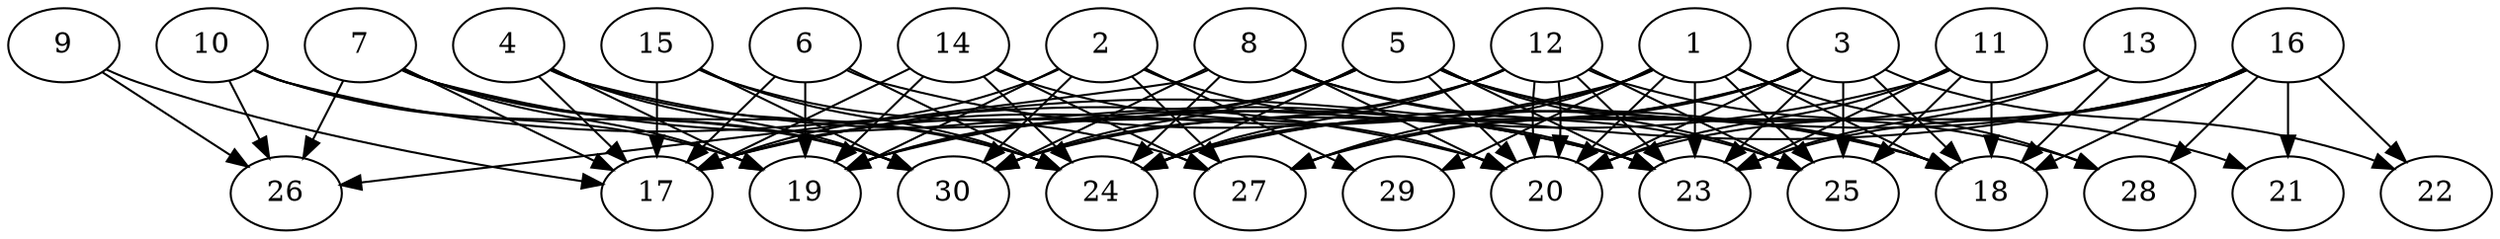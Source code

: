 // DAG automatically generated by daggen at Thu Oct  3 14:04:18 2019
// ./daggen --dot -n 30 --ccr 0.4 --fat 0.9 --regular 0.7 --density 0.7 --mindata 5242880 --maxdata 52428800 
digraph G {
  1 [size="37132800", alpha="0.02", expect_size="14853120"] 
  1 -> 17 [size ="14853120"]
  1 -> 18 [size ="14853120"]
  1 -> 20 [size ="14853120"]
  1 -> 23 [size ="14853120"]
  1 -> 24 [size ="14853120"]
  1 -> 25 [size ="14853120"]
  1 -> 27 [size ="14853120"]
  1 -> 28 [size ="14853120"]
  1 -> 29 [size ="14853120"]
  2 [size="56320000", alpha="0.16", expect_size="22528000"] 
  2 -> 17 [size ="22528000"]
  2 -> 19 [size ="22528000"]
  2 -> 23 [size ="22528000"]
  2 -> 27 [size ="22528000"]
  2 -> 29 [size ="22528000"]
  2 -> 30 [size ="22528000"]
  3 [size="110082560", alpha="0.08", expect_size="44033024"] 
  3 -> 18 [size ="44033024"]
  3 -> 20 [size ="44033024"]
  3 -> 22 [size ="44033024"]
  3 -> 23 [size ="44033024"]
  3 -> 24 [size ="44033024"]
  3 -> 25 [size ="44033024"]
  3 -> 27 [size ="44033024"]
  3 -> 30 [size ="44033024"]
  4 [size="32363520", alpha="0.06", expect_size="12945408"] 
  4 -> 17 [size ="12945408"]
  4 -> 19 [size ="12945408"]
  4 -> 23 [size ="12945408"]
  4 -> 24 [size ="12945408"]
  4 -> 30 [size ="12945408"]
  5 [size="99791360", alpha="0.19", expect_size="39916544"] 
  5 -> 17 [size ="39916544"]
  5 -> 18 [size ="39916544"]
  5 -> 19 [size ="39916544"]
  5 -> 20 [size ="39916544"]
  5 -> 23 [size ="39916544"]
  5 -> 24 [size ="39916544"]
  5 -> 25 [size ="39916544"]
  5 -> 28 [size ="39916544"]
  5 -> 30 [size ="39916544"]
  6 [size="94586880", alpha="0.07", expect_size="37834752"] 
  6 -> 17 [size ="37834752"]
  6 -> 18 [size ="37834752"]
  6 -> 19 [size ="37834752"]
  6 -> 24 [size ="37834752"]
  7 [size="70507520", alpha="0.00", expect_size="28203008"] 
  7 -> 17 [size ="28203008"]
  7 -> 19 [size ="28203008"]
  7 -> 23 [size ="28203008"]
  7 -> 24 [size ="28203008"]
  7 -> 26 [size ="28203008"]
  7 -> 30 [size ="28203008"]
  8 [size="127152640", alpha="0.04", expect_size="50861056"] 
  8 -> 18 [size ="50861056"]
  8 -> 20 [size ="50861056"]
  8 -> 24 [size ="50861056"]
  8 -> 25 [size ="50861056"]
  8 -> 26 [size ="50861056"]
  8 -> 30 [size ="50861056"]
  9 [size="76702720", alpha="0.13", expect_size="30681088"] 
  9 -> 17 [size ="30681088"]
  9 -> 26 [size ="30681088"]
  10 [size="15687680", alpha="0.16", expect_size="6275072"] 
  10 -> 19 [size ="6275072"]
  10 -> 20 [size ="6275072"]
  10 -> 26 [size ="6275072"]
  10 -> 30 [size ="6275072"]
  11 [size="122944000", alpha="0.13", expect_size="49177600"] 
  11 -> 18 [size ="49177600"]
  11 -> 19 [size ="49177600"]
  11 -> 20 [size ="49177600"]
  11 -> 23 [size ="49177600"]
  11 -> 25 [size ="49177600"]
  12 [size="19622400", alpha="0.14", expect_size="7848960"] 
  12 -> 19 [size ="7848960"]
  12 -> 20 [size ="7848960"]
  12 -> 20 [size ="7848960"]
  12 -> 21 [size ="7848960"]
  12 -> 23 [size ="7848960"]
  12 -> 24 [size ="7848960"]
  12 -> 25 [size ="7848960"]
  12 -> 30 [size ="7848960"]
  13 [size="114071040", alpha="0.14", expect_size="45628416"] 
  13 -> 18 [size ="45628416"]
  13 -> 23 [size ="45628416"]
  13 -> 27 [size ="45628416"]
  14 [size="43696640", alpha="0.08", expect_size="17478656"] 
  14 -> 17 [size ="17478656"]
  14 -> 19 [size ="17478656"]
  14 -> 20 [size ="17478656"]
  14 -> 24 [size ="17478656"]
  14 -> 27 [size ="17478656"]
  15 [size="77186560", alpha="0.17", expect_size="30874624"] 
  15 -> 17 [size ="30874624"]
  15 -> 24 [size ="30874624"]
  15 -> 27 [size ="30874624"]
  15 -> 30 [size ="30874624"]
  16 [size="71669760", alpha="0.00", expect_size="28667904"] 
  16 -> 17 [size ="28667904"]
  16 -> 18 [size ="28667904"]
  16 -> 20 [size ="28667904"]
  16 -> 21 [size ="28667904"]
  16 -> 22 [size ="28667904"]
  16 -> 23 [size ="28667904"]
  16 -> 24 [size ="28667904"]
  16 -> 28 [size ="28667904"]
  17 [size="110210560", alpha="0.01", expect_size="44084224"] 
  18 [size="112017920", alpha="0.05", expect_size="44807168"] 
  19 [size="15907840", alpha="0.15", expect_size="6363136"] 
  20 [size="94609920", alpha="0.11", expect_size="37843968"] 
  21 [size="70924800", alpha="0.12", expect_size="28369920"] 
  22 [size="31109120", alpha="0.20", expect_size="12443648"] 
  23 [size="115409920", alpha="0.04", expect_size="46163968"] 
  24 [size="80069120", alpha="0.12", expect_size="32027648"] 
  25 [size="126282240", alpha="0.14", expect_size="50512896"] 
  26 [size="108779520", alpha="0.10", expect_size="43511808"] 
  27 [size="109135360", alpha="0.16", expect_size="43654144"] 
  28 [size="117094400", alpha="0.01", expect_size="46837760"] 
  29 [size="27591680", alpha="0.17", expect_size="11036672"] 
  30 [size="114224640", alpha="0.14", expect_size="45689856"] 
}
